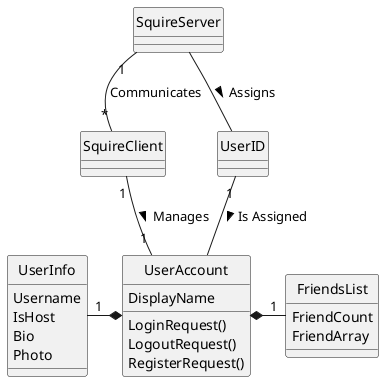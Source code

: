 @startuml
hide circles

class "SquireServer" as ss

class "UserAccount" as ua {
DisplayName
LoginRequest()
LogoutRequest()
RegisterRequest()
}

class "SquireClient" as sc

class "UserID" as id

class "UserInfo" as ui {
Username
IsHost
Bio
Photo
}

class "FriendsList" as fl {
FriendCount
FriendArray
}


sc "1"  -- "1" ua : Manages >
ss "1"  -- "*" sc : Communicates
id "1"  -- ua : Is Assigned >
ss      -- id : Assigns >
ui "1"  -right-* ua 
fl "1"  -left-* ua
@enduml


